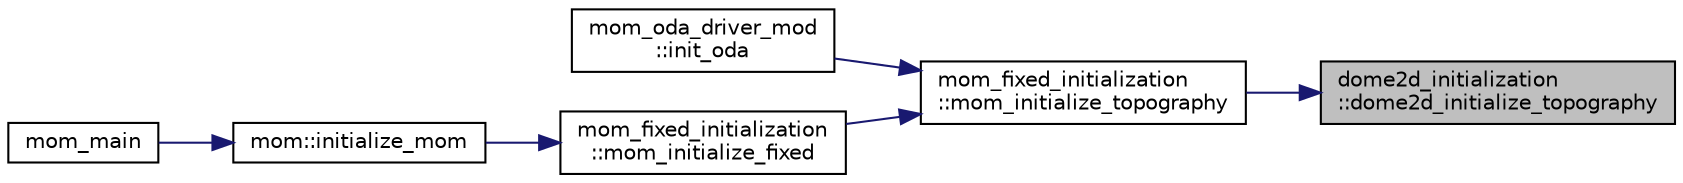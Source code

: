 digraph "dome2d_initialization::dome2d_initialize_topography"
{
 // INTERACTIVE_SVG=YES
 // LATEX_PDF_SIZE
  edge [fontname="Helvetica",fontsize="10",labelfontname="Helvetica",labelfontsize="10"];
  node [fontname="Helvetica",fontsize="10",shape=record];
  rankdir="RL";
  Node1 [label="dome2d_initialization\l::dome2d_initialize_topography",height=0.2,width=0.4,color="black", fillcolor="grey75", style="filled", fontcolor="black",tooltip="Initialize topography with a shelf and slope in a 2D domain."];
  Node1 -> Node2 [dir="back",color="midnightblue",fontsize="10",style="solid",fontname="Helvetica"];
  Node2 [label="mom_fixed_initialization\l::mom_initialize_topography",height=0.2,width=0.4,color="black", fillcolor="white", style="filled",URL="$namespacemom__fixed__initialization.html#ae980c841ada6296d07df08442398e87b",tooltip="MOM_initialize_topography makes the appropriate call to set up the bathymetry. At this point the topo..."];
  Node2 -> Node3 [dir="back",color="midnightblue",fontsize="10",style="solid",fontname="Helvetica"];
  Node3 [label="mom_oda_driver_mod\l::init_oda",height=0.2,width=0.4,color="black", fillcolor="white", style="filled",URL="$namespacemom__oda__driver__mod.html#aaaf67b8d0e0db3ba3dfe09e24d2b8b24",tooltip="initialize First_guess (prior) and Analysis grid information for all ensemble members"];
  Node2 -> Node4 [dir="back",color="midnightblue",fontsize="10",style="solid",fontname="Helvetica"];
  Node4 [label="mom_fixed_initialization\l::mom_initialize_fixed",height=0.2,width=0.4,color="black", fillcolor="white", style="filled",URL="$namespacemom__fixed__initialization.html#a79fad1bd49f85eaa0579def2d9d4ae53",tooltip="MOM_initialize_fixed sets up time-invariant quantities related to MOM6's horizontal grid,..."];
  Node4 -> Node5 [dir="back",color="midnightblue",fontsize="10",style="solid",fontname="Helvetica"];
  Node5 [label="mom::initialize_mom",height=0.2,width=0.4,color="black", fillcolor="white", style="filled",URL="$namespacemom.html#a96708b16215666edbfa5b46228f3a200",tooltip="Initialize MOM, including memory allocation, setting up parameters and diagnostics,..."];
  Node5 -> Node6 [dir="back",color="midnightblue",fontsize="10",style="solid",fontname="Helvetica"];
  Node6 [label="mom_main",height=0.2,width=0.4,color="black", fillcolor="white", style="filled",URL="$MOM__driver_8F90.html#a08fffeb2d8e8acbf9ed4609be6d258c6",tooltip=" "];
}
